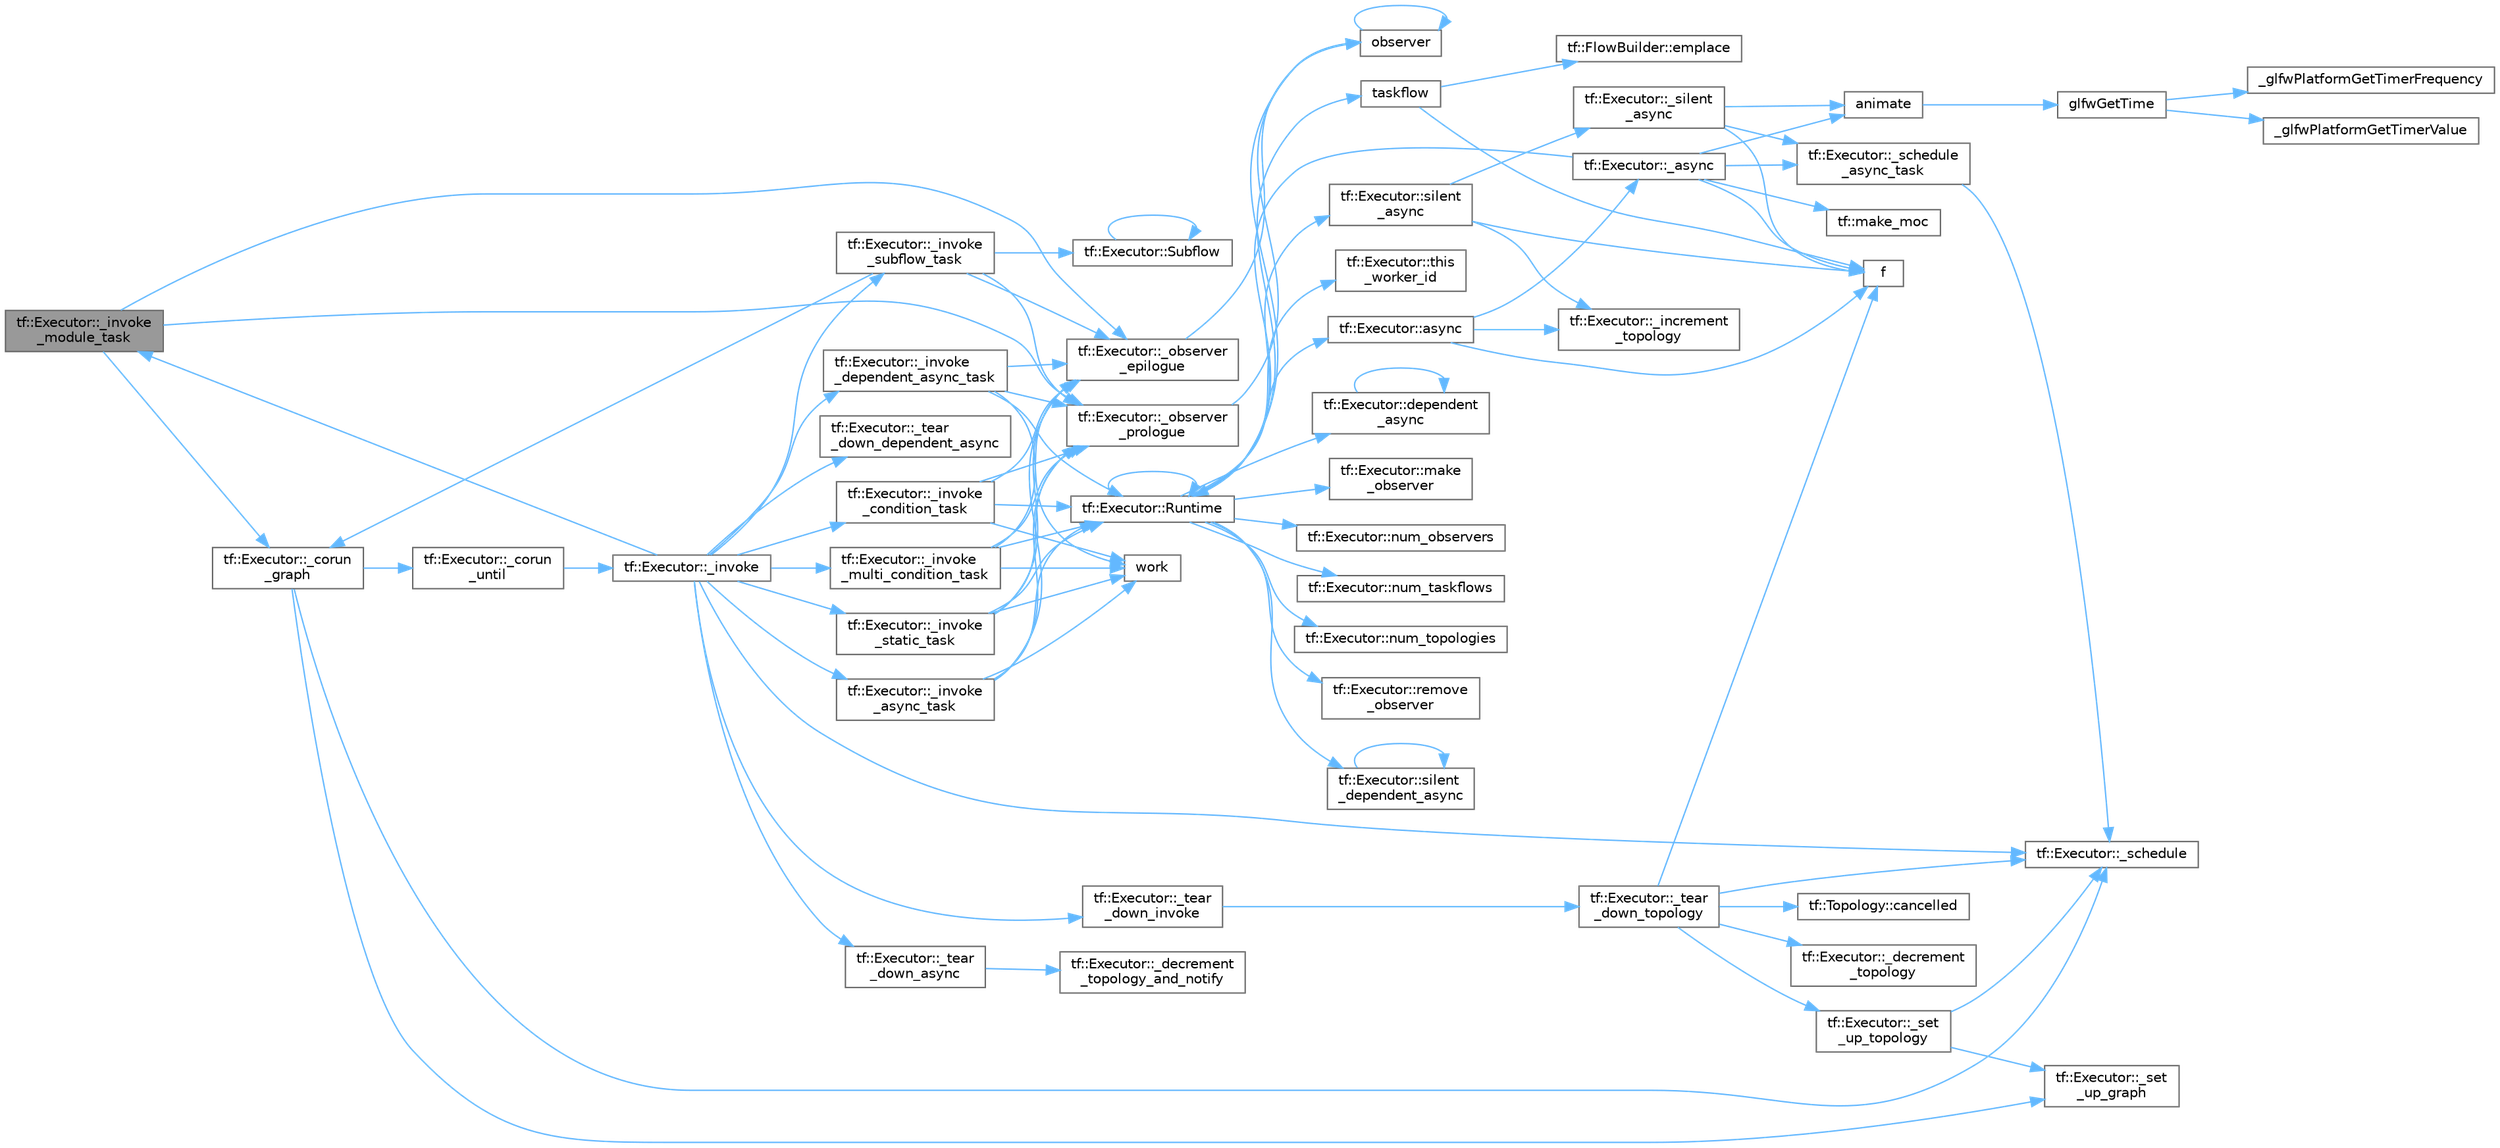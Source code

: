 digraph "tf::Executor::_invoke_module_task"
{
 // LATEX_PDF_SIZE
  bgcolor="transparent";
  edge [fontname=Helvetica,fontsize=10,labelfontname=Helvetica,labelfontsize=10];
  node [fontname=Helvetica,fontsize=10,shape=box,height=0.2,width=0.4];
  rankdir="LR";
  Node1 [id="Node000001",label="tf::Executor::_invoke\l_module_task",height=0.2,width=0.4,color="gray40", fillcolor="grey60", style="filled", fontcolor="black",tooltip=" "];
  Node1 -> Node2 [id="edge91_Node000001_Node000002",color="steelblue1",style="solid",tooltip=" "];
  Node2 [id="Node000002",label="tf::Executor::_corun\l_graph",height=0.2,width=0.4,color="grey40", fillcolor="white", style="filled",URL="$classtf_1_1_executor.html#a6202243d809e524d196a9c0e3092ce41",tooltip=" "];
  Node2 -> Node3 [id="edge92_Node000002_Node000003",color="steelblue1",style="solid",tooltip=" "];
  Node3 [id="Node000003",label="tf::Executor::_corun\l_until",height=0.2,width=0.4,color="grey40", fillcolor="white", style="filled",URL="$classtf_1_1_executor.html#a43cdd198427b7be2827450f6ce8343af",tooltip=" "];
  Node3 -> Node4 [id="edge93_Node000003_Node000004",color="steelblue1",style="solid",tooltip=" "];
  Node4 [id="Node000004",label="tf::Executor::_invoke",height=0.2,width=0.4,color="grey40", fillcolor="white", style="filled",URL="$classtf_1_1_executor.html#ad16165142908aca9444ea88e65040219",tooltip=" "];
  Node4 -> Node5 [id="edge94_Node000004_Node000005",color="steelblue1",style="solid",tooltip=" "];
  Node5 [id="Node000005",label="tf::Executor::_invoke\l_async_task",height=0.2,width=0.4,color="grey40", fillcolor="white", style="filled",URL="$classtf_1_1_executor.html#a1d1b9bf8ed24dffff65d860ef1627ef3",tooltip=" "];
  Node5 -> Node6 [id="edge95_Node000005_Node000006",color="steelblue1",style="solid",tooltip=" "];
  Node6 [id="Node000006",label="tf::Executor::_observer\l_epilogue",height=0.2,width=0.4,color="grey40", fillcolor="white", style="filled",URL="$classtf_1_1_executor.html#a9cd8c1a72af4477bc0f9575b68ffb16a",tooltip=" "];
  Node6 -> Node7 [id="edge96_Node000006_Node000007",color="steelblue1",style="solid",tooltip=" "];
  Node7 [id="Node000007",label="observer",height=0.2,width=0.4,color="grey40", fillcolor="white", style="filled",URL="$test__basics_8cpp.html#ae362ef40752341c76d5edd1d99e46918",tooltip=" "];
  Node7 -> Node7 [id="edge97_Node000007_Node000007",color="steelblue1",style="solid",tooltip=" "];
  Node5 -> Node8 [id="edge98_Node000005_Node000008",color="steelblue1",style="solid",tooltip=" "];
  Node8 [id="Node000008",label="tf::Executor::_observer\l_prologue",height=0.2,width=0.4,color="grey40", fillcolor="white", style="filled",URL="$classtf_1_1_executor.html#ae023614977a19def9e04cf7212eab65b",tooltip=" "];
  Node8 -> Node7 [id="edge99_Node000008_Node000007",color="steelblue1",style="solid",tooltip=" "];
  Node5 -> Node9 [id="edge100_Node000005_Node000009",color="steelblue1",style="solid",tooltip=" "];
  Node9 [id="Node000009",label="tf::Executor::Runtime",height=0.2,width=0.4,color="grey40", fillcolor="white", style="filled",URL="$classtf_1_1_executor.html#a5b17fd70021887be0e396dd96f9dd5e3",tooltip=" "];
  Node9 -> Node10 [id="edge101_Node000009_Node000010",color="steelblue1",style="solid",tooltip=" "];
  Node10 [id="Node000010",label="tf::Executor::async",height=0.2,width=0.4,color="grey40", fillcolor="white", style="filled",URL="$classtf_1_1_executor.html#af960048056f7c6b5bc71f4f526f05df7",tooltip="creates a parameterized asynchronous task to run the given function"];
  Node10 -> Node11 [id="edge102_Node000010_Node000011",color="steelblue1",style="solid",tooltip=" "];
  Node11 [id="Node000011",label="tf::Executor::_async",height=0.2,width=0.4,color="grey40", fillcolor="white", style="filled",URL="$classtf_1_1_executor.html#ac568bd686aba3bedabe63b42c43d94a8",tooltip=" "];
  Node11 -> Node12 [id="edge103_Node000011_Node000012",color="steelblue1",style="solid",tooltip=" "];
  Node12 [id="Node000012",label="tf::Executor::_schedule\l_async_task",height=0.2,width=0.4,color="grey40", fillcolor="white", style="filled",URL="$classtf_1_1_executor.html#af5acda8c6e9a1564c9d665336ea091d0",tooltip=" "];
  Node12 -> Node13 [id="edge104_Node000012_Node000013",color="steelblue1",style="solid",tooltip=" "];
  Node13 [id="Node000013",label="tf::Executor::_schedule",height=0.2,width=0.4,color="grey40", fillcolor="white", style="filled",URL="$classtf_1_1_executor.html#ab8d98f12a62d10ad6cf1a4011a4d0034",tooltip=" "];
  Node11 -> Node14 [id="edge105_Node000011_Node000014",color="steelblue1",style="solid",tooltip=" "];
  Node14 [id="Node000014",label="animate",height=0.2,width=0.4,color="grey40", fillcolor="white", style="filled",URL="$gears_8c.html#af7a75874690301f56bcd3fa511ba39a8",tooltip=" "];
  Node14 -> Node15 [id="edge106_Node000014_Node000015",color="steelblue1",style="solid",tooltip=" "];
  Node15 [id="Node000015",label="glfwGetTime",height=0.2,width=0.4,color="grey40", fillcolor="white", style="filled",URL="$group__input.html#ga03d4a1039b8662c71eeb40beea8cb622",tooltip="Returns the GLFW time."];
  Node15 -> Node16 [id="edge107_Node000015_Node000016",color="steelblue1",style="solid",tooltip=" "];
  Node16 [id="Node000016",label="_glfwPlatformGetTimerFrequency",height=0.2,width=0.4,color="grey40", fillcolor="white", style="filled",URL="$posix__time_8c.html#ab3fe69b1eec5554114fe774623a15137",tooltip=" "];
  Node15 -> Node17 [id="edge108_Node000015_Node000017",color="steelblue1",style="solid",tooltip=" "];
  Node17 [id="Node000017",label="_glfwPlatformGetTimerValue",height=0.2,width=0.4,color="grey40", fillcolor="white", style="filled",URL="$posix__time_8c.html#a5ee7e09b380d3afdd3c2738b726a2a6e",tooltip=" "];
  Node11 -> Node18 [id="edge109_Node000011_Node000018",color="steelblue1",style="solid",tooltip=" "];
  Node18 [id="Node000018",label="f",height=0.2,width=0.4,color="grey40", fillcolor="white", style="filled",URL="$cxx11__tensor__map_8cpp.html#a7f507fea02198f6cb81c86640c7b1a4e",tooltip=" "];
  Node11 -> Node19 [id="edge110_Node000011_Node000019",color="steelblue1",style="solid",tooltip=" "];
  Node19 [id="Node000019",label="tf::make_moc",height=0.2,width=0.4,color="grey40", fillcolor="white", style="filled",URL="$namespacetf.html#a7ddc987133ce85bd85c883b9e113c71b",tooltip=" "];
  Node11 -> Node9 [id="edge111_Node000011_Node000009",color="steelblue1",style="solid",tooltip=" "];
  Node10 -> Node20 [id="edge112_Node000010_Node000020",color="steelblue1",style="solid",tooltip=" "];
  Node20 [id="Node000020",label="tf::Executor::_increment\l_topology",height=0.2,width=0.4,color="grey40", fillcolor="white", style="filled",URL="$classtf_1_1_executor.html#ab85dc42b3e9b18e4b975bd5e9a8c5e72",tooltip=" "];
  Node10 -> Node18 [id="edge113_Node000010_Node000018",color="steelblue1",style="solid",tooltip=" "];
  Node9 -> Node21 [id="edge114_Node000009_Node000021",color="steelblue1",style="solid",tooltip=" "];
  Node21 [id="Node000021",label="tf::Executor::dependent\l_async",height=0.2,width=0.4,color="grey40", fillcolor="white", style="filled",URL="$classtf_1_1_executor.html#aee02b63d3a91ad5ca5a1c0e71f3e128f",tooltip="runs the given function asynchronously when the given dependents finish"];
  Node21 -> Node21 [id="edge115_Node000021_Node000021",color="steelblue1",style="solid",tooltip=" "];
  Node9 -> Node22 [id="edge116_Node000009_Node000022",color="steelblue1",style="solid",tooltip=" "];
  Node22 [id="Node000022",label="tf::Executor::make\l_observer",height=0.2,width=0.4,color="grey40", fillcolor="white", style="filled",URL="$classtf_1_1_executor.html#aff77def96ae740d648dd84e571237c83",tooltip="constructs an observer to inspect the activities of worker threads"];
  Node9 -> Node23 [id="edge117_Node000009_Node000023",color="steelblue1",style="solid",tooltip=" "];
  Node23 [id="Node000023",label="tf::Executor::num_observers",height=0.2,width=0.4,color="grey40", fillcolor="white", style="filled",URL="$classtf_1_1_executor.html#affec621aae59d73fc188ef454008fda2",tooltip="queries the number of observers"];
  Node9 -> Node24 [id="edge118_Node000009_Node000024",color="steelblue1",style="solid",tooltip=" "];
  Node24 [id="Node000024",label="tf::Executor::num_taskflows",height=0.2,width=0.4,color="grey40", fillcolor="white", style="filled",URL="$classtf_1_1_executor.html#a5fb438dc0f7b9e1ae2fe3f240c82f174",tooltip="queries the number of running taskflows with moved ownership"];
  Node9 -> Node25 [id="edge119_Node000009_Node000025",color="steelblue1",style="solid",tooltip=" "];
  Node25 [id="Node000025",label="tf::Executor::num_topologies",height=0.2,width=0.4,color="grey40", fillcolor="white", style="filled",URL="$classtf_1_1_executor.html#a6d6c28ed58211e4c27a99571e5bf0b6c",tooltip="queries the number of running topologies at the time of this call"];
  Node9 -> Node7 [id="edge120_Node000009_Node000007",color="steelblue1",style="solid",tooltip=" "];
  Node9 -> Node26 [id="edge121_Node000009_Node000026",color="steelblue1",style="solid",tooltip=" "];
  Node26 [id="Node000026",label="tf::Executor::remove\l_observer",height=0.2,width=0.4,color="grey40", fillcolor="white", style="filled",URL="$classtf_1_1_executor.html#a31081f492c376f7b798de0e430534531",tooltip="removes an observer from the executor"];
  Node9 -> Node9 [id="edge122_Node000009_Node000009",color="steelblue1",style="solid",tooltip=" "];
  Node9 -> Node27 [id="edge123_Node000009_Node000027",color="steelblue1",style="solid",tooltip=" "];
  Node27 [id="Node000027",label="tf::Executor::silent\l_async",height=0.2,width=0.4,color="grey40", fillcolor="white", style="filled",URL="$classtf_1_1_executor.html#a0461cb2c459c9f9473c72af06af9c701",tooltip="similar to tf::Executor::async but does not return a future object"];
  Node27 -> Node20 [id="edge124_Node000027_Node000020",color="steelblue1",style="solid",tooltip=" "];
  Node27 -> Node28 [id="edge125_Node000027_Node000028",color="steelblue1",style="solid",tooltip=" "];
  Node28 [id="Node000028",label="tf::Executor::_silent\l_async",height=0.2,width=0.4,color="grey40", fillcolor="white", style="filled",URL="$classtf_1_1_executor.html#aa3b32388be14b03249de29bae34b7b52",tooltip=" "];
  Node28 -> Node12 [id="edge126_Node000028_Node000012",color="steelblue1",style="solid",tooltip=" "];
  Node28 -> Node14 [id="edge127_Node000028_Node000014",color="steelblue1",style="solid",tooltip=" "];
  Node28 -> Node18 [id="edge128_Node000028_Node000018",color="steelblue1",style="solid",tooltip=" "];
  Node27 -> Node18 [id="edge129_Node000027_Node000018",color="steelblue1",style="solid",tooltip=" "];
  Node9 -> Node29 [id="edge130_Node000009_Node000029",color="steelblue1",style="solid",tooltip=" "];
  Node29 [id="Node000029",label="tf::Executor::silent\l_dependent_async",height=0.2,width=0.4,color="grey40", fillcolor="white", style="filled",URL="$classtf_1_1_executor.html#a0e2d792f28136b8227b413d0c27d5c7f",tooltip="runs the given function asynchronously when the given dependents finish"];
  Node29 -> Node29 [id="edge131_Node000029_Node000029",color="steelblue1",style="solid",tooltip=" "];
  Node9 -> Node30 [id="edge132_Node000009_Node000030",color="steelblue1",style="solid",tooltip=" "];
  Node30 [id="Node000030",label="taskflow",height=0.2,width=0.4,color="grey40", fillcolor="white", style="filled",URL="$sandbox_2jacobi_2taskflow_8cpp.html#a47af48e377b7c0ac855c12acd5b69b1e",tooltip=" "];
  Node30 -> Node31 [id="edge133_Node000030_Node000031",color="steelblue1",style="solid",tooltip=" "];
  Node31 [id="Node000031",label="tf::FlowBuilder::emplace",height=0.2,width=0.4,color="grey40", fillcolor="white", style="filled",URL="$classtf_1_1_flow_builder.html#a60d7a666cab71ecfa3010b2efb0d6b57",tooltip="creates a static task"];
  Node30 -> Node18 [id="edge134_Node000030_Node000018",color="steelblue1",style="solid",tooltip=" "];
  Node9 -> Node32 [id="edge135_Node000009_Node000032",color="steelblue1",style="solid",tooltip=" "];
  Node32 [id="Node000032",label="tf::Executor::this\l_worker_id",height=0.2,width=0.4,color="grey40", fillcolor="white", style="filled",URL="$classtf_1_1_executor.html#a6487d589cb1f6b078b69fd3bb1082345",tooltip="queries the id of the caller thread in this executor"];
  Node5 -> Node33 [id="edge136_Node000005_Node000033",color="steelblue1",style="solid",tooltip=" "];
  Node33 [id="Node000033",label="work",height=0.2,width=0.4,color="grey40", fillcolor="white", style="filled",URL="$graph__pipeline_2levelgraph_8hpp.html#aa24fdf691a71c708fccdc6e29a805b42",tooltip=" "];
  Node4 -> Node34 [id="edge137_Node000004_Node000034",color="steelblue1",style="solid",tooltip=" "];
  Node34 [id="Node000034",label="tf::Executor::_invoke\l_condition_task",height=0.2,width=0.4,color="grey40", fillcolor="white", style="filled",URL="$classtf_1_1_executor.html#afa6be6aab23ff4b2a293a2245818916d",tooltip=" "];
  Node34 -> Node6 [id="edge138_Node000034_Node000006",color="steelblue1",style="solid",tooltip=" "];
  Node34 -> Node8 [id="edge139_Node000034_Node000008",color="steelblue1",style="solid",tooltip=" "];
  Node34 -> Node9 [id="edge140_Node000034_Node000009",color="steelblue1",style="solid",tooltip=" "];
  Node34 -> Node33 [id="edge141_Node000034_Node000033",color="steelblue1",style="solid",tooltip=" "];
  Node4 -> Node35 [id="edge142_Node000004_Node000035",color="steelblue1",style="solid",tooltip=" "];
  Node35 [id="Node000035",label="tf::Executor::_invoke\l_dependent_async_task",height=0.2,width=0.4,color="grey40", fillcolor="white", style="filled",URL="$classtf_1_1_executor.html#a776d2c0b21b8811c2f83abf45e3d0d90",tooltip=" "];
  Node35 -> Node6 [id="edge143_Node000035_Node000006",color="steelblue1",style="solid",tooltip=" "];
  Node35 -> Node8 [id="edge144_Node000035_Node000008",color="steelblue1",style="solid",tooltip=" "];
  Node35 -> Node9 [id="edge145_Node000035_Node000009",color="steelblue1",style="solid",tooltip=" "];
  Node35 -> Node33 [id="edge146_Node000035_Node000033",color="steelblue1",style="solid",tooltip=" "];
  Node4 -> Node1 [id="edge147_Node000004_Node000001",color="steelblue1",style="solid",tooltip=" "];
  Node4 -> Node36 [id="edge148_Node000004_Node000036",color="steelblue1",style="solid",tooltip=" "];
  Node36 [id="Node000036",label="tf::Executor::_invoke\l_multi_condition_task",height=0.2,width=0.4,color="grey40", fillcolor="white", style="filled",URL="$classtf_1_1_executor.html#a19b3f10d4eab40143d3f76b946ded252",tooltip=" "];
  Node36 -> Node6 [id="edge149_Node000036_Node000006",color="steelblue1",style="solid",tooltip=" "];
  Node36 -> Node8 [id="edge150_Node000036_Node000008",color="steelblue1",style="solid",tooltip=" "];
  Node36 -> Node9 [id="edge151_Node000036_Node000009",color="steelblue1",style="solid",tooltip=" "];
  Node36 -> Node33 [id="edge152_Node000036_Node000033",color="steelblue1",style="solid",tooltip=" "];
  Node4 -> Node37 [id="edge153_Node000004_Node000037",color="steelblue1",style="solid",tooltip=" "];
  Node37 [id="Node000037",label="tf::Executor::_invoke\l_static_task",height=0.2,width=0.4,color="grey40", fillcolor="white", style="filled",URL="$classtf_1_1_executor.html#ac243d2a08b5a4a75dd440dc063b886ce",tooltip=" "];
  Node37 -> Node6 [id="edge154_Node000037_Node000006",color="steelblue1",style="solid",tooltip=" "];
  Node37 -> Node8 [id="edge155_Node000037_Node000008",color="steelblue1",style="solid",tooltip=" "];
  Node37 -> Node9 [id="edge156_Node000037_Node000009",color="steelblue1",style="solid",tooltip=" "];
  Node37 -> Node33 [id="edge157_Node000037_Node000033",color="steelblue1",style="solid",tooltip=" "];
  Node4 -> Node38 [id="edge158_Node000004_Node000038",color="steelblue1",style="solid",tooltip=" "];
  Node38 [id="Node000038",label="tf::Executor::_invoke\l_subflow_task",height=0.2,width=0.4,color="grey40", fillcolor="white", style="filled",URL="$classtf_1_1_executor.html#a726a11d174f98f4200e0022a17ece959",tooltip=" "];
  Node38 -> Node2 [id="edge159_Node000038_Node000002",color="steelblue1",style="solid",tooltip=" "];
  Node38 -> Node6 [id="edge160_Node000038_Node000006",color="steelblue1",style="solid",tooltip=" "];
  Node38 -> Node8 [id="edge161_Node000038_Node000008",color="steelblue1",style="solid",tooltip=" "];
  Node38 -> Node39 [id="edge162_Node000038_Node000039",color="steelblue1",style="solid",tooltip=" "];
  Node39 [id="Node000039",label="tf::Executor::Subflow",height=0.2,width=0.4,color="grey40", fillcolor="white", style="filled",URL="$classtf_1_1_executor.html#a16f3b433d11b0607ff9824676c178027",tooltip=" "];
  Node39 -> Node39 [id="edge163_Node000039_Node000039",color="steelblue1",style="solid",tooltip=" "];
  Node4 -> Node13 [id="edge164_Node000004_Node000013",color="steelblue1",style="solid",tooltip=" "];
  Node4 -> Node40 [id="edge165_Node000004_Node000040",color="steelblue1",style="solid",tooltip=" "];
  Node40 [id="Node000040",label="tf::Executor::_tear\l_down_async",height=0.2,width=0.4,color="grey40", fillcolor="white", style="filled",URL="$classtf_1_1_executor.html#a42e7db3fc43e1c5479e30e8d83da9e74",tooltip=" "];
  Node40 -> Node41 [id="edge166_Node000040_Node000041",color="steelblue1",style="solid",tooltip=" "];
  Node41 [id="Node000041",label="tf::Executor::_decrement\l_topology_and_notify",height=0.2,width=0.4,color="grey40", fillcolor="white", style="filled",URL="$classtf_1_1_executor.html#a08945917285cd57d33efc99530fbd384",tooltip=" "];
  Node4 -> Node42 [id="edge167_Node000004_Node000042",color="steelblue1",style="solid",tooltip=" "];
  Node42 [id="Node000042",label="tf::Executor::_tear\l_down_dependent_async",height=0.2,width=0.4,color="grey40", fillcolor="white", style="filled",URL="$classtf_1_1_executor.html#a5a745396246598bb55acb9dd3a4b6c25",tooltip=" "];
  Node4 -> Node43 [id="edge168_Node000004_Node000043",color="steelblue1",style="solid",tooltip=" "];
  Node43 [id="Node000043",label="tf::Executor::_tear\l_down_invoke",height=0.2,width=0.4,color="grey40", fillcolor="white", style="filled",URL="$classtf_1_1_executor.html#a17fe8e0f32892cf2848611bca7566378",tooltip=" "];
  Node43 -> Node44 [id="edge169_Node000043_Node000044",color="steelblue1",style="solid",tooltip=" "];
  Node44 [id="Node000044",label="tf::Executor::_tear\l_down_topology",height=0.2,width=0.4,color="grey40", fillcolor="white", style="filled",URL="$classtf_1_1_executor.html#a76be884d38d1bb8f9b8bba488c901b4b",tooltip=" "];
  Node44 -> Node45 [id="edge170_Node000044_Node000045",color="steelblue1",style="solid",tooltip=" "];
  Node45 [id="Node000045",label="tf::Executor::_decrement\l_topology",height=0.2,width=0.4,color="grey40", fillcolor="white", style="filled",URL="$classtf_1_1_executor.html#a8728f22f6d177fad84ce667e02a7a3b9",tooltip=" "];
  Node44 -> Node13 [id="edge171_Node000044_Node000013",color="steelblue1",style="solid",tooltip=" "];
  Node44 -> Node46 [id="edge172_Node000044_Node000046",color="steelblue1",style="solid",tooltip=" "];
  Node46 [id="Node000046",label="tf::Executor::_set\l_up_topology",height=0.2,width=0.4,color="grey40", fillcolor="white", style="filled",URL="$classtf_1_1_executor.html#a723daf897c5d3d3517583cb4c62654ee",tooltip=" "];
  Node46 -> Node13 [id="edge173_Node000046_Node000013",color="steelblue1",style="solid",tooltip=" "];
  Node46 -> Node47 [id="edge174_Node000046_Node000047",color="steelblue1",style="solid",tooltip=" "];
  Node47 [id="Node000047",label="tf::Executor::_set\l_up_graph",height=0.2,width=0.4,color="grey40", fillcolor="white", style="filled",URL="$classtf_1_1_executor.html#a9c5bd85f2a5a266ae9cd27e5aaf2f14e",tooltip=" "];
  Node44 -> Node48 [id="edge175_Node000044_Node000048",color="steelblue1",style="solid",tooltip=" "];
  Node48 [id="Node000048",label="tf::Topology::cancelled",height=0.2,width=0.4,color="grey40", fillcolor="white", style="filled",URL="$classtf_1_1_topology.html#a5f3f05242bb1c9f2a168fc124fccec6f",tooltip=" "];
  Node44 -> Node18 [id="edge176_Node000044_Node000018",color="steelblue1",style="solid",tooltip=" "];
  Node2 -> Node13 [id="edge177_Node000002_Node000013",color="steelblue1",style="solid",tooltip=" "];
  Node2 -> Node47 [id="edge178_Node000002_Node000047",color="steelblue1",style="solid",tooltip=" "];
  Node1 -> Node6 [id="edge179_Node000001_Node000006",color="steelblue1",style="solid",tooltip=" "];
  Node1 -> Node8 [id="edge180_Node000001_Node000008",color="steelblue1",style="solid",tooltip=" "];
}
